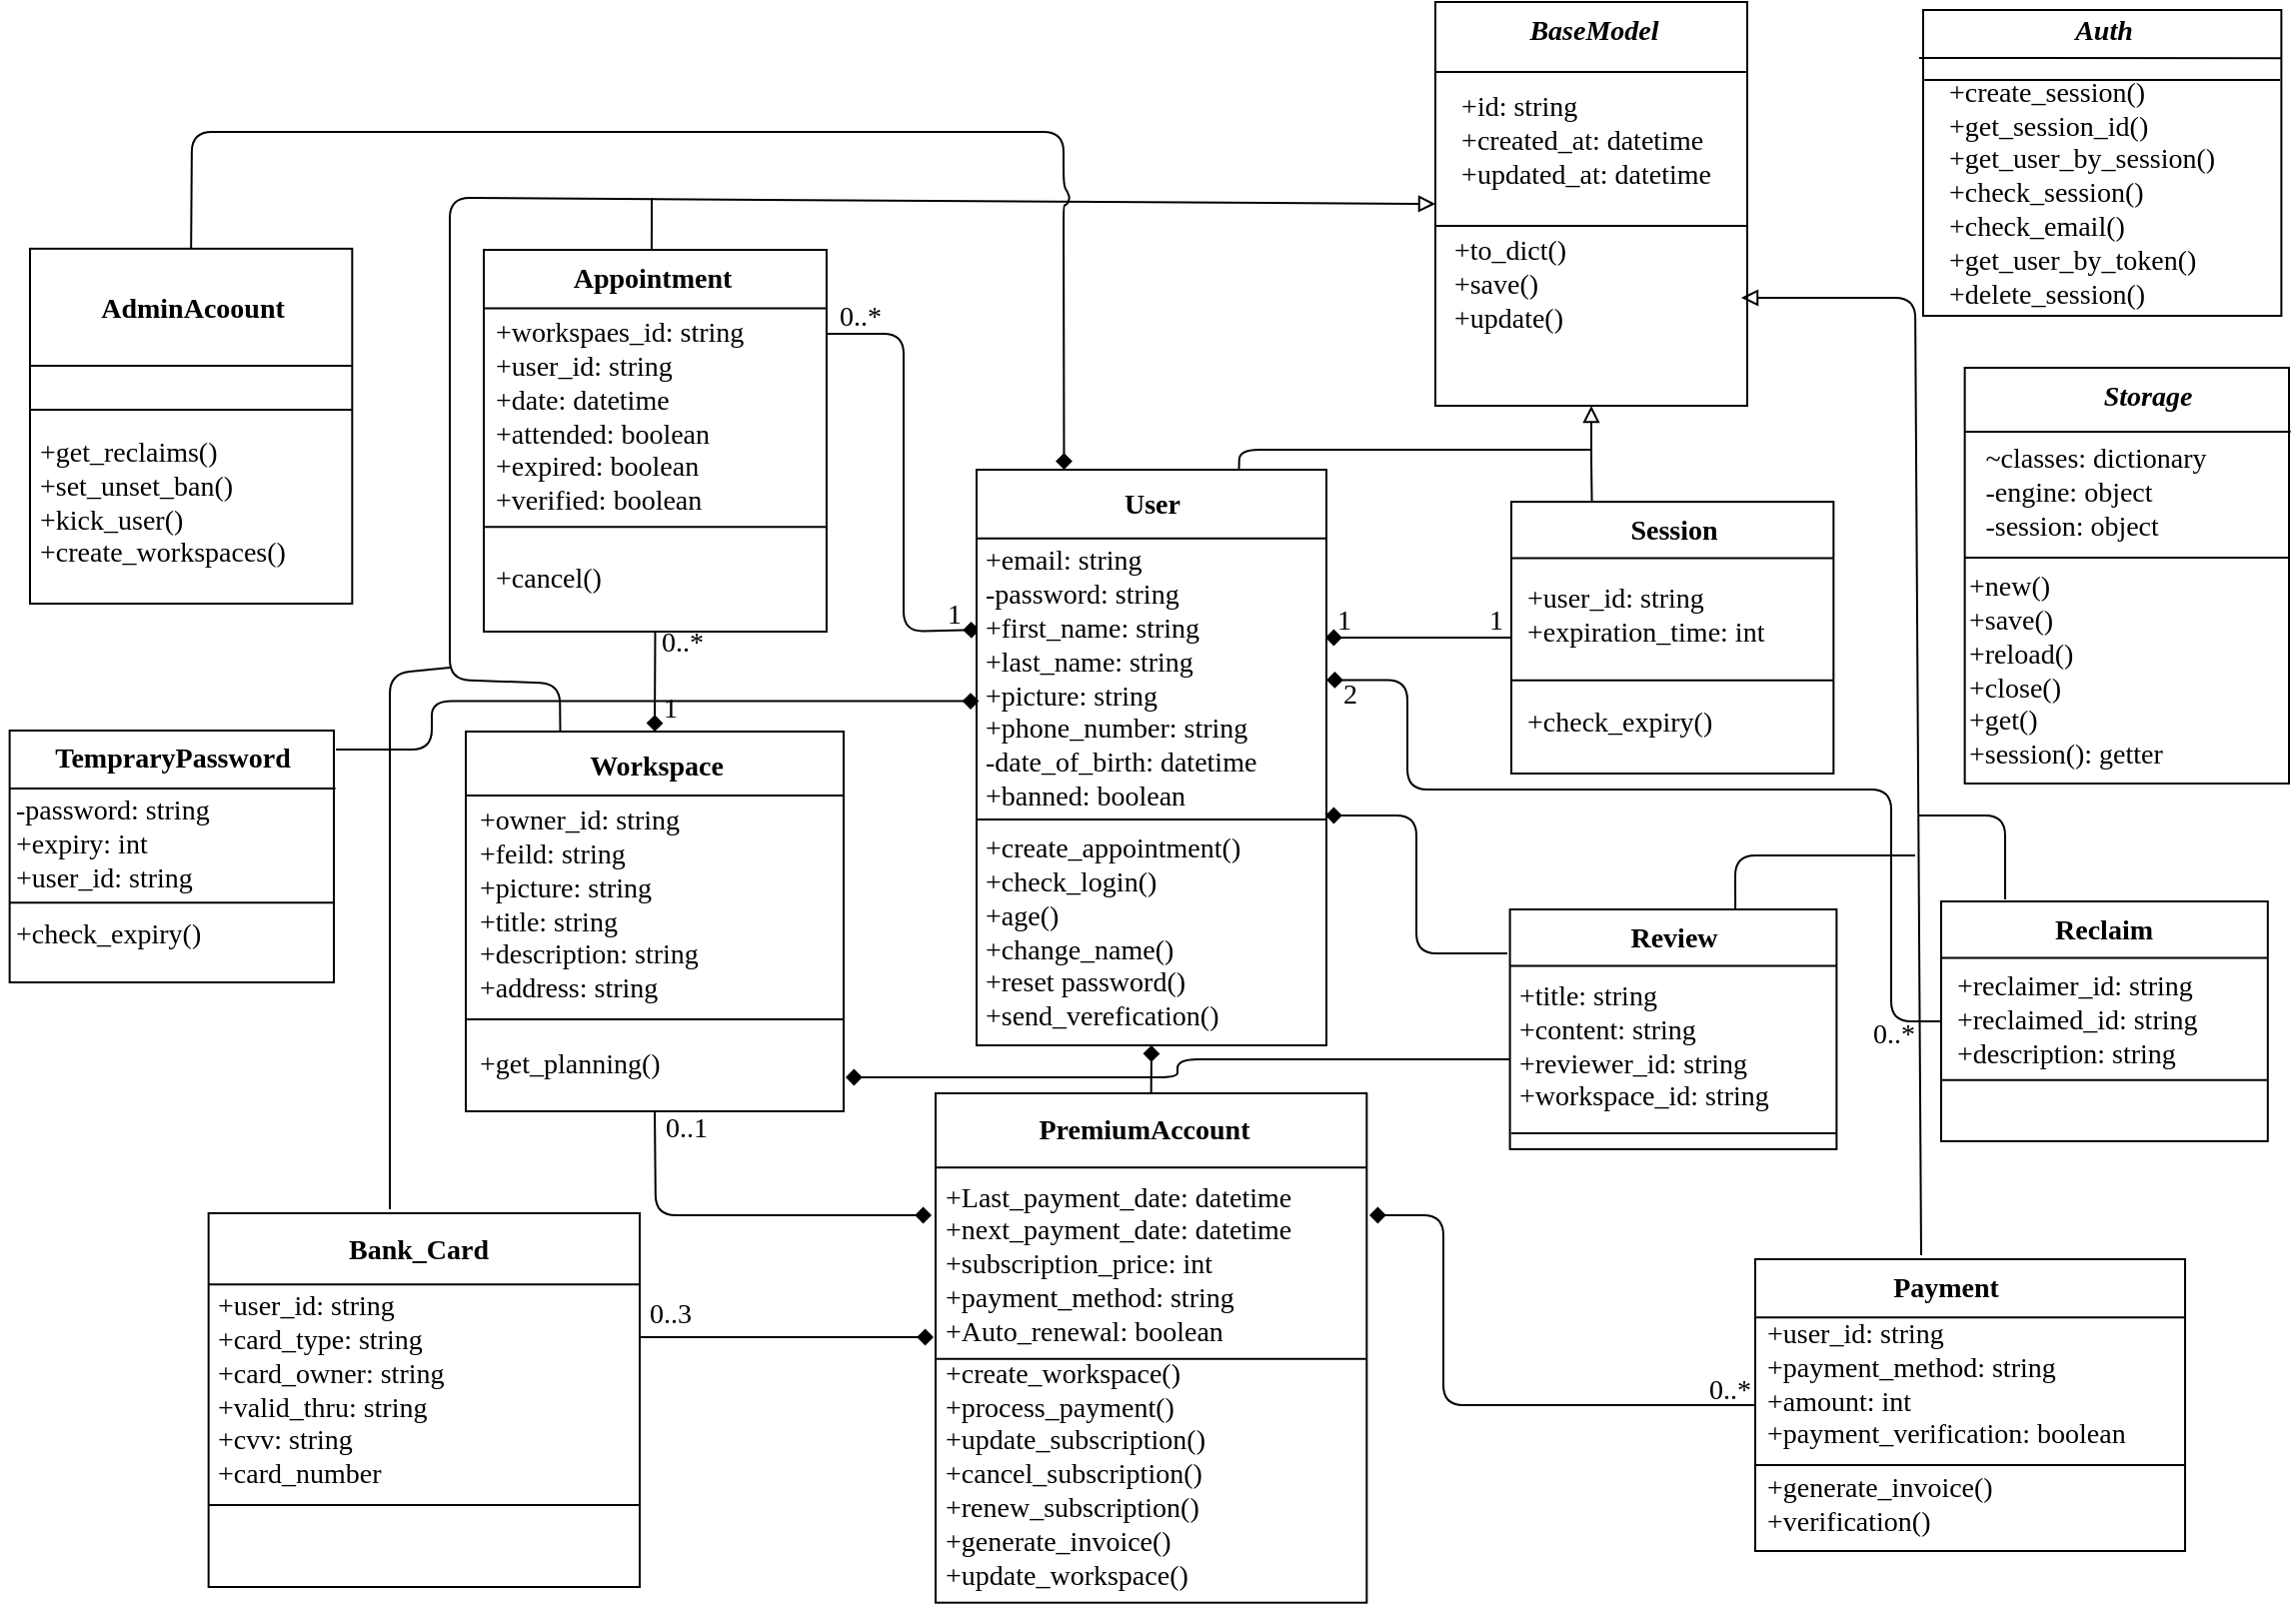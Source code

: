 <mxfile>
    <diagram id="uzlMBGcjstb1vBkUkQ1n" name="Page-1">
        <mxGraphModel dx="13137" dy="2187" grid="0" gridSize="10" guides="1" tooltips="1" connect="1" arrows="1" fold="1" page="1" pageScale="1" pageWidth="1169" pageHeight="827" background="none" math="0" shadow="0">
            <root>
                <mxCell id="0"/>
                <mxCell id="1" parent="0"/>
                <mxCell id="28" value="" style="group" parent="1" vertex="1" connectable="0">
                    <mxGeometry x="-10959" y="-1640" width="159.5" height="202" as="geometry"/>
                </mxCell>
                <mxCell id="10" value="" style="rounded=0;whiteSpace=wrap;html=1;fillColor=#ffffff;strokeColor=#000000;" parent="28" vertex="1">
                    <mxGeometry width="156" height="202" as="geometry"/>
                </mxCell>
                <mxCell id="12" value="" style="endArrow=none;html=1;entryX=1;entryY=0.25;entryDx=0;entryDy=0;exitX=0;exitY=0.25;exitDx=0;exitDy=0;strokeColor=#000000;rounded=0;" parent="28" edge="1">
                    <mxGeometry width="50" height="50" relative="1" as="geometry">
                        <mxPoint y="111.938" as="sourcePoint"/>
                        <mxPoint x="156" y="111.938" as="targetPoint"/>
                    </mxGeometry>
                </mxCell>
                <mxCell id="13" value="" style="endArrow=none;html=1;entryX=1;entryY=0.25;entryDx=0;entryDy=0;exitX=0;exitY=0.25;exitDx=0;exitDy=0;strokeColor=#000000;rounded=0;" parent="28" edge="1">
                    <mxGeometry width="50" height="50" relative="1" as="geometry">
                        <mxPoint y="35.051" as="sourcePoint"/>
                        <mxPoint x="156" y="35.051" as="targetPoint"/>
                    </mxGeometry>
                </mxCell>
                <mxCell id="15" value="&lt;font style=&quot;font-size: 14px;&quot; color=&quot;#000000&quot;&gt;&lt;i&gt;BaseModel&lt;/i&gt;&lt;/font&gt;" style="text;html=1;align=center;verticalAlign=middle;resizable=0;points=[];autosize=1;strokeColor=none;fillColor=none;fontStyle=1;fontFamily=Georgia;" parent="28" vertex="1">
                    <mxGeometry x="29.5" width="98" height="29" as="geometry"/>
                </mxCell>
                <mxCell id="16" value="&lt;div style=&quot;text-align: left; font-size: 14px;&quot;&gt;&lt;span style=&quot;background-color: initial;&quot;&gt;&lt;font style=&quot;font-size: 14px;&quot;&gt;+id: string&lt;/font&gt;&lt;/span&gt;&lt;/div&gt;&lt;div style=&quot;text-align: left; font-size: 14px;&quot;&gt;&lt;span style=&quot;background-color: initial;&quot;&gt;&lt;font style=&quot;font-size: 14px;&quot;&gt;+created_at: datetime&lt;/font&gt;&lt;/span&gt;&lt;/div&gt;&lt;div style=&quot;text-align: left; font-size: 14px;&quot;&gt;&lt;span style=&quot;background-color: initial;&quot;&gt;&lt;font style=&quot;font-size: 14px;&quot;&gt;+updated_at: datetime&lt;/font&gt;&lt;/span&gt;&lt;/div&gt;" style="text;html=1;align=center;verticalAlign=middle;resizable=0;points=[];autosize=1;strokeColor=none;fillColor=none;fontColor=#000000;fontFamily=Georgia;" parent="28" vertex="1">
                    <mxGeometry x="-6" y="39.004" width="161" height="62" as="geometry"/>
                </mxCell>
                <mxCell id="18" value="&lt;div style=&quot;text-align: left; font-size: 14px;&quot;&gt;+to_dict()&lt;br&gt;+save()&lt;/div&gt;&lt;div style=&quot;text-align: left; font-size: 14px;&quot;&gt;&lt;span style=&quot;background-color: initial;&quot;&gt;+update()&lt;/span&gt;&lt;/div&gt;" style="text;html=1;align=center;verticalAlign=middle;resizable=0;points=[];autosize=1;strokeColor=none;fillColor=none;fontColor=#000000;fontFamily=Georgia;" parent="28" vertex="1">
                    <mxGeometry x="-4" y="110.996" width="82" height="62" as="geometry"/>
                </mxCell>
                <mxCell id="48" value="" style="endArrow=none;html=1;strokeColor=#000000;fontFamily=Georgia;fontSize=14;fontColor=#000000;startArrow=diamond;startFill=1;targetPerimeterSpacing=0;sourcePerimeterSpacing=0;jumpSize=0;endFill=0;entryX=0;entryY=0.5;entryDx=0;entryDy=0;" parent="1" target="33" edge="1">
                    <mxGeometry width="50" height="50" relative="1" as="geometry">
                        <mxPoint x="-11014" y="-1322" as="sourcePoint"/>
                        <mxPoint x="-10922" y="-1326" as="targetPoint"/>
                    </mxGeometry>
                </mxCell>
                <mxCell id="54" value="1" style="edgeLabel;html=1;align=center;verticalAlign=middle;resizable=0;points=[];fontSize=14;fontFamily=Georgia;fontColor=#000000;labelBackgroundColor=none;" parent="48" vertex="1" connectable="0">
                    <mxGeometry x="-0.651" y="1" relative="1" as="geometry">
                        <mxPoint x="-7" y="-7" as="offset"/>
                    </mxGeometry>
                </mxCell>
                <mxCell id="70" value="" style="group" parent="1" vertex="1" connectable="0">
                    <mxGeometry x="-11057" y="-1416" width="176" height="7" as="geometry"/>
                </mxCell>
                <mxCell id="31" value="" style="edgeStyle=none;html=1;fontFamily=Georgia;fontSize=14;fontColor=#000000;strokeColor=#000000;exitX=0.75;exitY=0;exitDx=0;exitDy=0;endArrow=none;endFill=0;" parent="70" source="19" edge="1">
                    <mxGeometry relative="1" as="geometry">
                        <mxPoint x="176" as="targetPoint"/>
                        <Array as="points">
                            <mxPoint/>
                            <mxPoint x="137"/>
                        </Array>
                    </mxGeometry>
                </mxCell>
                <mxCell id="73" value="" style="endArrow=none;html=1;strokeColor=#000000;fontFamily=Georgia;fontSize=14;fontColor=#000000;sourcePerimeterSpacing=0;targetPerimeterSpacing=0;jumpSize=0;endFill=0;startArrow=diamond;startFill=1;entryX=0.996;entryY=0.22;entryDx=0;entryDy=0;entryPerimeter=0;exitX=0.009;exitY=0.278;exitDx=0;exitDy=0;exitPerimeter=0;" parent="1" source="19" target="63" edge="1">
                    <mxGeometry width="50" height="50" relative="1" as="geometry">
                        <mxPoint x="-11190" y="-1325" as="sourcePoint"/>
                        <mxPoint x="-11240" y="-1325" as="targetPoint"/>
                        <Array as="points">
                            <mxPoint x="-11225" y="-1325"/>
                            <mxPoint x="-11225" y="-1474"/>
                        </Array>
                    </mxGeometry>
                </mxCell>
                <mxCell id="74" value="0..*" style="edgeLabel;html=1;align=center;verticalAlign=middle;resizable=0;points=[];fontSize=14;fontFamily=Georgia;fontColor=#000000;labelBackgroundColor=none;" parent="1" vertex="1" connectable="0">
                    <mxGeometry x="-11021.003" y="-1470.004" as="geometry">
                        <mxPoint x="-226" y="-12" as="offset"/>
                    </mxGeometry>
                </mxCell>
                <mxCell id="77" value="1" style="edgeLabel;html=1;align=center;verticalAlign=middle;resizable=0;points=[];fontSize=14;fontFamily=Georgia;fontColor=#000000;labelBackgroundColor=none;" parent="1" vertex="1" connectable="0">
                    <mxGeometry x="-10995.001" y="-1319.003" as="geometry">
                        <mxPoint x="-205" y="-14" as="offset"/>
                    </mxGeometry>
                </mxCell>
                <mxCell id="87" value="" style="group" parent="1" vertex="1" connectable="0">
                    <mxGeometry x="-11435" y="-1516" width="172" height="191" as="geometry"/>
                </mxCell>
                <mxCell id="63" value="" style="rounded=0;whiteSpace=wrap;html=1;fillColor=#ffffff;strokeColor=#000000;container=0;" parent="87" vertex="1">
                    <mxGeometry width="171.47" height="191" as="geometry"/>
                </mxCell>
                <mxCell id="64" value="" style="endArrow=none;html=1;entryX=1;entryY=0.25;entryDx=0;entryDy=0;exitX=0;exitY=0.25;exitDx=0;exitDy=0;strokeColor=#000000;rounded=0;" parent="87" edge="1">
                    <mxGeometry width="50" height="50" relative="1" as="geometry">
                        <mxPoint x="0.532" y="138.67" as="sourcePoint"/>
                        <mxPoint x="172" y="138.67" as="targetPoint"/>
                    </mxGeometry>
                </mxCell>
                <mxCell id="65" value="" style="endArrow=none;html=1;entryX=1;entryY=0.25;entryDx=0;entryDy=0;exitX=0;exitY=0.25;exitDx=0;exitDy=0;strokeColor=#000000;rounded=0;" parent="87" edge="1">
                    <mxGeometry width="50" height="50" relative="1" as="geometry">
                        <mxPoint y="29.242" as="sourcePoint"/>
                        <mxPoint x="171.468" y="29.242" as="targetPoint"/>
                    </mxGeometry>
                </mxCell>
                <mxCell id="66" value="&lt;font color=&quot;#000000&quot;&gt;&lt;span style=&quot;font-size: 14px;&quot;&gt;Appointment&lt;/span&gt;&lt;/font&gt;" style="text;html=1;align=center;verticalAlign=middle;resizable=0;points=[];autosize=1;strokeColor=none;fillColor=none;fontStyle=1;fontFamily=Georgia;container=0;" parent="87" vertex="1">
                    <mxGeometry x="26.75" width="114" height="29" as="geometry"/>
                </mxCell>
                <mxCell id="67" value="&lt;div style=&quot;font-size: 14px;&quot;&gt;+workspaes_id: string&lt;/div&gt;&lt;div style=&quot;font-size: 14px;&quot;&gt;+user_id: string&lt;/div&gt;&lt;div style=&quot;font-size: 14px;&quot;&gt;+date: datetime&lt;/div&gt;&lt;div style=&quot;font-size: 14px;&quot;&gt;+attended: boolean&lt;/div&gt;&lt;div style=&quot;font-size: 14px;&quot;&gt;+expired: boolean&lt;/div&gt;&lt;div style=&quot;font-size: 14px;&quot;&gt;+verified: boolean&lt;/div&gt;" style="text;html=1;align=left;verticalAlign=middle;resizable=0;points=[];autosize=1;strokeColor=none;fillColor=none;fontColor=#000000;fontFamily=Georgia;" parent="87" vertex="1">
                    <mxGeometry x="4.351" y="27.894" width="157" height="113" as="geometry"/>
                </mxCell>
                <mxCell id="68" value="&lt;div style=&quot;font-size: 14px;&quot;&gt;&lt;span style=&quot;background-color: initial;&quot;&gt;+cancel()&lt;/span&gt;&lt;br&gt;&lt;/div&gt;" style="text;html=1;align=left;verticalAlign=middle;resizable=0;points=[];autosize=1;strokeColor=none;fillColor=none;fontColor=#000000;fontFamily=Georgia;container=0;" parent="87" vertex="1">
                    <mxGeometry x="4.351" y="150.534" width="76" height="29" as="geometry"/>
                </mxCell>
                <mxCell id="79" value="" style="rounded=0;whiteSpace=wrap;html=1;fillColor=#ffffff;strokeColor=#000000;container=0;" parent="1" vertex="1">
                    <mxGeometry x="-11444" y="-1275" width="189" height="190" as="geometry"/>
                </mxCell>
                <mxCell id="80" value="" style="endArrow=none;html=1;entryX=1;entryY=0.25;entryDx=0;entryDy=0;exitX=0;exitY=0.25;exitDx=0;exitDy=0;strokeColor=#000000;rounded=0;" parent="1" edge="1">
                    <mxGeometry width="50" height="50" relative="1" as="geometry">
                        <mxPoint x="-11443.498" y="-1130.996" as="sourcePoint"/>
                        <mxPoint x="-11254.5" y="-1130.996" as="targetPoint"/>
                    </mxGeometry>
                </mxCell>
                <mxCell id="81" value="" style="endArrow=none;html=1;entryX=1;entryY=0.25;entryDx=0;entryDy=0;exitX=0;exitY=0.25;exitDx=0;exitDy=0;strokeColor=#000000;rounded=0;" parent="1" edge="1">
                    <mxGeometry width="50" height="50" relative="1" as="geometry">
                        <mxPoint x="-11443.5" y="-1243.001" as="sourcePoint"/>
                        <mxPoint x="-11254.502" y="-1243.001" as="targetPoint"/>
                    </mxGeometry>
                </mxCell>
                <mxCell id="82" value="&lt;font color=&quot;#000000&quot;&gt;&lt;span style=&quot;font-size: 14px;&quot;&gt;Workspace&lt;/span&gt;&lt;/font&gt;" style="text;html=1;align=center;verticalAlign=middle;resizable=0;points=[];autosize=1;strokeColor=none;fillColor=none;fontStyle=1;fontFamily=Georgia;container=0;" parent="1" vertex="1">
                    <mxGeometry x="-11399.0" y="-1272" width="99" height="29" as="geometry"/>
                </mxCell>
                <mxCell id="83" value="&lt;div style=&quot;font-size: 14px;&quot;&gt;+owner_id: string&lt;/div&gt;&lt;div style=&quot;font-size: 14px;&quot;&gt;+feild: string&lt;/div&gt;&lt;div style=&quot;font-size: 14px;&quot;&gt;+picture: string&lt;/div&gt;&lt;div style=&quot;font-size: 14px;&quot;&gt;+title: string&lt;/div&gt;&lt;div style=&quot;font-size: 14px;&quot;&gt;+description: string&lt;br&gt;+address: string&lt;/div&gt;" style="text;html=1;align=left;verticalAlign=middle;resizable=0;points=[];autosize=1;strokeColor=none;fillColor=none;fontColor=#000000;fontFamily=Georgia;container=0;" parent="1" vertex="1">
                    <mxGeometry x="-11439.204" y="-1244.002" width="141" height="113" as="geometry"/>
                </mxCell>
                <mxCell id="84" value="&lt;div style=&quot;font-size: 14px;&quot;&gt;+get_planning()&lt;/div&gt;" style="text;html=1;align=left;verticalAlign=middle;resizable=0;points=[];autosize=1;strokeColor=none;fillColor=none;fontColor=#000000;fontFamily=Georgia;container=0;" parent="1" vertex="1">
                    <mxGeometry x="-11439.199" y="-1122.004" width="120" height="29" as="geometry"/>
                </mxCell>
                <mxCell id="125" value="" style="group" parent="1" vertex="1" connectable="0">
                    <mxGeometry x="-11188.5" y="-1406" width="177" height="297.002" as="geometry"/>
                </mxCell>
                <mxCell id="19" value="" style="rounded=0;whiteSpace=wrap;html=1;fillColor=#ffffff;strokeColor=#000000;container=0;" parent="125" vertex="1">
                    <mxGeometry width="175" height="288" as="geometry"/>
                </mxCell>
                <mxCell id="20" value="" style="endArrow=none;html=1;entryX=1;entryY=0.25;entryDx=0;entryDy=0;exitX=0;exitY=0.25;exitDx=0;exitDy=0;strokeColor=#000000;rounded=0;" parent="125" edge="1">
                    <mxGeometry width="50" height="50" relative="1" as="geometry">
                        <mxPoint y="174.997" as="sourcePoint"/>
                        <mxPoint x="175" y="174.997" as="targetPoint"/>
                    </mxGeometry>
                </mxCell>
                <mxCell id="21" value="" style="endArrow=none;html=1;entryX=1;entryY=0.25;entryDx=0;entryDy=0;exitX=0;exitY=0.25;exitDx=0;exitDy=0;strokeColor=#000000;rounded=0;" parent="125" edge="1">
                    <mxGeometry width="50" height="50" relative="1" as="geometry">
                        <mxPoint y="34.377" as="sourcePoint"/>
                        <mxPoint x="175" y="34.377" as="targetPoint"/>
                    </mxGeometry>
                </mxCell>
                <mxCell id="22" value="&lt;font style=&quot;font-size: 14px;&quot; color=&quot;#000000&quot;&gt;User&lt;/font&gt;" style="text;html=1;align=center;verticalAlign=middle;resizable=0;points=[];autosize=1;strokeColor=none;fillColor=none;fontStyle=1;fontFamily=Georgia;container=0;" parent="125" vertex="1">
                    <mxGeometry x="61.5" y="3.154" width="52" height="29" as="geometry"/>
                </mxCell>
                <mxCell id="24" value="&lt;div style=&quot;font-size: 14px;&quot;&gt;+create_appointment()&lt;/div&gt;&lt;div style=&quot;font-size: 14px;&quot;&gt;+check_login()&lt;/div&gt;&lt;div style=&quot;font-size: 14px;&quot;&gt;+age()&lt;/div&gt;&lt;div style=&quot;font-size: 14px;&quot;&gt;+change_name()&lt;/div&gt;&lt;div style=&quot;font-size: 14px;&quot;&gt;+reset password()&lt;/div&gt;&lt;div style=&quot;font-size: 14px;&quot;&gt;+send_verefication()&lt;/div&gt;" style="text;html=1;align=left;verticalAlign=middle;resizable=0;points=[];autosize=1;strokeColor=none;fillColor=none;fontColor=#000000;fontFamily=Georgia;container=0;" parent="125" vertex="1">
                    <mxGeometry x="2" y="175.002" width="171" height="113" as="geometry"/>
                </mxCell>
                <mxCell id="23" value="&lt;div style=&quot;font-size: 14px;&quot;&gt;+email: string&lt;/div&gt;&lt;div style=&quot;font-size: 14px;&quot;&gt;-password: string&lt;/div&gt;&lt;div style=&quot;font-size: 14px;&quot;&gt;+first_name: string&lt;/div&gt;&lt;div style=&quot;font-size: 14px;&quot;&gt;&lt;span style=&quot;background-color: initial;&quot;&gt;+last_name: string&lt;/span&gt;&lt;br&gt;&lt;/div&gt;&lt;div style=&quot;font-size: 14px;&quot;&gt;+picture: string&lt;span style=&quot;background-color: initial;&quot;&gt;&lt;br&gt;&lt;/span&gt;&lt;/div&gt;&lt;div style=&quot;font-size: 14px;&quot;&gt;+phone_number: string&lt;/div&gt;&lt;div style=&quot;font-size: 14px;&quot;&gt;-date_of_birth: datetime&lt;/div&gt;&lt;div style=&quot;font-size: 14px;&quot;&gt;+banned: boolean&lt;/div&gt;" style="text;html=1;align=left;verticalAlign=middle;resizable=0;points=[];autosize=1;strokeColor=none;fillColor=none;fontColor=#000000;fontFamily=Georgia;container=0;" parent="125" vertex="1">
                    <mxGeometry x="2" y="32.153" width="173" height="146" as="geometry"/>
                </mxCell>
                <mxCell id="154" value="" style="group" parent="1" vertex="1" connectable="0">
                    <mxGeometry x="-11357" y="-1333.5" width="41" height="29" as="geometry"/>
                </mxCell>
                <mxCell id="88" value="" style="endArrow=none;html=1;strokeColor=#000000;fontFamily=Georgia;fontSize=14;fontColor=#000000;sourcePerimeterSpacing=0;targetPerimeterSpacing=0;jumpSize=0;entryX=0.5;entryY=1;entryDx=0;entryDy=0;exitX=0.5;exitY=0;exitDx=0;exitDy=0;endFill=0;startArrow=diamond;startFill=1;" parent="154" source="79" target="63" edge="1">
                    <mxGeometry width="50" height="50" relative="1" as="geometry">
                        <mxPoint x="-13.3" y="64.5" as="sourcePoint"/>
                        <mxPoint x="36.7" y="14.5" as="targetPoint"/>
                    </mxGeometry>
                </mxCell>
                <mxCell id="153" value="0..*" style="text;html=1;align=center;verticalAlign=middle;resizable=0;points=[];autosize=1;strokeColor=none;fillColor=none;fontSize=14;fontFamily=Georgia;fontColor=#000000;" parent="154" vertex="1">
                    <mxGeometry width="41" height="29" as="geometry"/>
                </mxCell>
                <mxCell id="155" value="" style="endArrow=diamond;html=1;strokeColor=#000000;fontFamily=Georgia;fontSize=14;fontColor=#000000;sourcePerimeterSpacing=0;targetPerimeterSpacing=0;jumpSize=0;exitX=0.5;exitY=0;exitDx=0;exitDy=0;entryX=0.5;entryY=1;entryDx=0;entryDy=0;startArrow=none;startFill=0;endFill=1;" parent="1" source="115" target="19" edge="1">
                    <mxGeometry width="50" height="50" relative="1" as="geometry">
                        <mxPoint x="-11140" y="-1077" as="sourcePoint"/>
                        <mxPoint x="-11090" y="-1127" as="targetPoint"/>
                    </mxGeometry>
                </mxCell>
                <mxCell id="142" value="" style="group" parent="1" vertex="1" connectable="0">
                    <mxGeometry x="-11209" y="-1094" width="218" height="257" as="geometry"/>
                </mxCell>
                <mxCell id="115" value="" style="rounded=0;whiteSpace=wrap;html=1;fillColor=#ffffff;strokeColor=#000000;container=0;" parent="142" vertex="1">
                    <mxGeometry width="215.664" height="254.84" as="geometry"/>
                </mxCell>
                <mxCell id="116" value="" style="endArrow=none;html=1;entryX=1;entryY=0.25;entryDx=0;entryDy=0;exitX=0;exitY=0.25;exitDx=0;exitDy=0;strokeColor=#000000;rounded=0;" parent="142" edge="1">
                    <mxGeometry width="50" height="50" relative="1" as="geometry">
                        <mxPoint x="0.002" y="132.846" as="sourcePoint"/>
                        <mxPoint x="215.667" y="132.846" as="targetPoint"/>
                    </mxGeometry>
                </mxCell>
                <mxCell id="117" value="" style="endArrow=none;html=1;entryX=1;entryY=0.25;entryDx=0;entryDy=0;exitX=0;exitY=0.25;exitDx=0;exitDy=0;strokeColor=#000000;rounded=0;" parent="142" edge="1">
                    <mxGeometry width="50" height="50" relative="1" as="geometry">
                        <mxPoint y="37.085" as="sourcePoint"/>
                        <mxPoint x="215.664" y="37.085" as="targetPoint"/>
                    </mxGeometry>
                </mxCell>
                <mxCell id="118" value="&lt;font color=&quot;#000000&quot;&gt;&lt;span style=&quot;font-size: 14px;&quot;&gt;PremiumAccount&lt;/span&gt;&lt;/font&gt;" style="text;html=1;align=center;verticalAlign=middle;resizable=0;points=[];autosize=1;strokeColor=none;fillColor=none;fontStyle=1;fontFamily=Georgia;container=0;" parent="142" vertex="1">
                    <mxGeometry x="31.998" y="4.162" width="145" height="29" as="geometry"/>
                </mxCell>
                <mxCell id="119" value="&lt;div style=&quot;font-size: 14px;&quot;&gt;+Last_payment_date: datetime&lt;/div&gt;&lt;div style=&quot;font-size: 14px;&quot;&gt;+next_payment_date: datetime&lt;/div&gt;&lt;div style=&quot;font-size: 14px;&quot;&gt;+subscription_price: int&lt;/div&gt;&lt;div style=&quot;font-size: 14px;&quot;&gt;+payment_method: string&lt;/div&gt;&lt;div style=&quot;font-size: 14px;&quot;&gt;+Auto_renewal: boolean&lt;/div&gt;" style="text;html=1;align=left;verticalAlign=middle;resizable=0;points=[];autosize=1;strokeColor=none;fillColor=none;fontColor=#000000;fontFamily=Georgia;container=0;" parent="142" vertex="1">
                    <mxGeometry x="2.996" y="37.796" width="215" height="96" as="geometry"/>
                </mxCell>
                <mxCell id="120" value="&lt;div style=&quot;font-size: 14px;&quot;&gt;+create_workspace()&lt;/div&gt;&lt;div style=&quot;font-size: 14px;&quot;&gt;+process_payment()&lt;/div&gt;&lt;div style=&quot;font-size: 14px;&quot;&gt;+update_subscription()&lt;br&gt;+cancel_subscription()&lt;/div&gt;&lt;div style=&quot;font-size: 14px;&quot;&gt;+renew_subscription()&lt;br&gt;+generate_invoice()&lt;/div&gt;&lt;span style=&quot;font-size: 14px;&quot;&gt;+update_workspace()&lt;/span&gt;" style="text;html=1;align=left;verticalAlign=middle;resizable=0;points=[];autosize=1;strokeColor=none;fillColor=none;fontColor=#000000;fontFamily=Georgia;container=0;" parent="142" vertex="1">
                    <mxGeometry x="2.998" y="125.792" width="166" height="130" as="geometry"/>
                </mxCell>
                <mxCell id="147" value="" style="endArrow=none;html=1;strokeColor=#000000;fontFamily=Georgia;fontSize=14;fontColor=#000000;sourcePerimeterSpacing=0;targetPerimeterSpacing=0;jumpSize=0;endFill=0;startArrow=diamond;startFill=1;entryX=0;entryY=0.5;entryDx=0;entryDy=0;" parent="1" target="132" edge="1">
                    <mxGeometry width="50" height="50" relative="1" as="geometry">
                        <mxPoint x="-10992" y="-1033" as="sourcePoint"/>
                        <mxPoint x="-10933" y="-1024" as="targetPoint"/>
                        <Array as="points">
                            <mxPoint x="-10955" y="-1033"/>
                            <mxPoint x="-10955" y="-938"/>
                        </Array>
                    </mxGeometry>
                </mxCell>
                <mxCell id="160" value="" style="group" parent="1" vertex="1" connectable="0">
                    <mxGeometry x="-10833" y="-1011" width="285" height="146" as="geometry"/>
                </mxCell>
                <mxCell id="145" value="" style="group" parent="160" vertex="1" connectable="0">
                    <mxGeometry x="34" width="251" height="146" as="geometry"/>
                </mxCell>
                <mxCell id="132" value="" style="rounded=0;whiteSpace=wrap;html=1;fillColor=#ffffff;strokeColor=#000000;container=0;" parent="145" vertex="1">
                    <mxGeometry x="2.069e-12" width="215.02" height="146" as="geometry"/>
                </mxCell>
                <mxCell id="133" value="" style="endArrow=none;html=1;entryX=1;entryY=0.25;entryDx=0;entryDy=0;exitX=0;exitY=0.25;exitDx=0;exitDy=0;strokeColor=#000000;rounded=0;" parent="145" edge="1">
                    <mxGeometry width="50" height="50" relative="1" as="geometry">
                        <mxPoint x="0.002" y="103.004" as="sourcePoint"/>
                        <mxPoint x="215.02" y="103.004" as="targetPoint"/>
                    </mxGeometry>
                </mxCell>
                <mxCell id="134" value="" style="endArrow=none;html=1;entryX=1;entryY=0.25;entryDx=0;entryDy=0;exitX=0;exitY=0.25;exitDx=0;exitDy=0;strokeColor=#000000;rounded=0;" parent="145" edge="1">
                    <mxGeometry width="50" height="50" relative="1" as="geometry">
                        <mxPoint y="29.089" as="sourcePoint"/>
                        <mxPoint x="215.017" y="29.089" as="targetPoint"/>
                    </mxGeometry>
                </mxCell>
                <mxCell id="135" value="&lt;font color=&quot;#000000&quot;&gt;&lt;span style=&quot;font-size: 14px;&quot;&gt;Payment&lt;/span&gt;&lt;/font&gt;" style="text;html=1;align=center;verticalAlign=middle;resizable=0;points=[];autosize=1;strokeColor=none;fillColor=none;fontStyle=1;fontFamily=Georgia;container=0;" parent="145" vertex="1">
                    <mxGeometry x="54.836" width="81" height="29" as="geometry"/>
                </mxCell>
                <mxCell id="136" value="&lt;div style=&quot;font-size: 14px;&quot;&gt;+user_id: string&lt;/div&gt;&lt;div style=&quot;font-size: 14px;&quot;&gt;+payment_method: string&lt;/div&gt;&lt;div style=&quot;font-size: 14px;&quot;&gt;+amount: int&lt;/div&gt;&lt;div style=&quot;font-size: 14px;&quot;&gt;+payment_verification: boolean&lt;/div&gt;" style="text;html=1;align=left;verticalAlign=middle;resizable=0;points=[];autosize=1;strokeColor=none;fillColor=none;fontColor=#000000;fontFamily=Georgia;container=0;" parent="145" vertex="1">
                    <mxGeometry x="4.125" y="23.998" width="217" height="79" as="geometry"/>
                </mxCell>
                <mxCell id="137" value="&lt;div style=&quot;font-size: 14px;&quot;&gt;+generate_invoice()&lt;/div&gt;&lt;div style=&quot;font-size: 14px;&quot;&gt;+verification()&lt;/div&gt;" style="text;html=1;align=left;verticalAlign=middle;resizable=0;points=[];autosize=1;strokeColor=none;fillColor=none;fontColor=#000000;fontFamily=Georgia;container=0;" parent="145" vertex="1">
                    <mxGeometry x="4.121" y="99.996" width="144" height="46" as="geometry"/>
                </mxCell>
                <mxCell id="158" value="0..*" style="text;html=1;align=center;verticalAlign=middle;resizable=0;points=[];autosize=1;strokeColor=none;fillColor=none;fontSize=14;fontFamily=Georgia;fontColor=#000000;" parent="160" vertex="1">
                    <mxGeometry y="51" width="41" height="29" as="geometry"/>
                </mxCell>
                <mxCell id="161" value="" style="endArrow=none;html=1;strokeColor=#000000;fontFamily=Georgia;fontSize=14;fontColor=#000000;sourcePerimeterSpacing=0;targetPerimeterSpacing=0;jumpSize=0;entryX=0.5;entryY=1;entryDx=0;entryDy=0;endFill=0;startArrow=diamond;startFill=1;" parent="1" target="79" edge="1">
                    <mxGeometry width="50" height="50" relative="1" as="geometry">
                        <mxPoint x="-11211" y="-1033" as="sourcePoint"/>
                        <mxPoint x="-11336" y="-1012" as="targetPoint"/>
                        <Array as="points">
                            <mxPoint x="-11349" y="-1033"/>
                        </Array>
                    </mxGeometry>
                </mxCell>
                <mxCell id="162" value="0..1" style="text;html=1;align=center;verticalAlign=middle;resizable=0;points=[];autosize=1;strokeColor=none;fillColor=none;fontSize=14;fontFamily=Georgia;fontColor=#000000;" parent="1" vertex="1">
                    <mxGeometry x="-11354" y="-1091" width="40" height="29" as="geometry"/>
                </mxCell>
                <mxCell id="166" value="" style="rounded=0;whiteSpace=wrap;html=1;fillColor=#ffffff;strokeColor=#000000;container=0;" parent="1" vertex="1">
                    <mxGeometry x="-11662" y="-1516.58" width="161.17" height="177.58" as="geometry"/>
                </mxCell>
                <mxCell id="167" value="" style="endArrow=none;html=1;entryX=1;entryY=0.25;entryDx=0;entryDy=0;exitX=0;exitY=0.25;exitDx=0;exitDy=0;strokeColor=#000000;rounded=0;" parent="1" edge="1">
                    <mxGeometry width="50" height="50" relative="1" as="geometry">
                        <mxPoint x="-11662.003" y="-1436.001" as="sourcePoint"/>
                        <mxPoint x="-11500.832" y="-1436.001" as="targetPoint"/>
                    </mxGeometry>
                </mxCell>
                <mxCell id="168" value="" style="endArrow=none;html=1;entryX=1;entryY=0.25;entryDx=0;entryDy=0;exitX=0;exitY=0.25;exitDx=0;exitDy=0;strokeColor=#000000;rounded=0;" parent="1" edge="1">
                    <mxGeometry width="50" height="50" relative="1" as="geometry">
                        <mxPoint x="-11662.003" y="-1457.998" as="sourcePoint"/>
                        <mxPoint x="-11500.832" y="-1457.998" as="targetPoint"/>
                    </mxGeometry>
                </mxCell>
                <mxCell id="169" value="&lt;font color=&quot;#000000&quot;&gt;&lt;span style=&quot;font-size: 14px;&quot;&gt;AdminAcoount&lt;/span&gt;&lt;/font&gt;" style="text;html=1;align=center;verticalAlign=middle;resizable=0;points=[];autosize=1;strokeColor=none;fillColor=none;fontStyle=1;fontFamily=Georgia;container=0;" parent="1" vertex="1">
                    <mxGeometry x="-11644.92" y="-1500.003" width="127" height="29" as="geometry"/>
                </mxCell>
                <mxCell id="171" value="&lt;div style=&quot;font-size: 14px;&quot;&gt;+get_reclaims()&lt;br&gt;+set_unset_ban()&lt;/div&gt;&lt;div style=&quot;font-size: 14px;&quot;&gt;+kick_user()&lt;/div&gt;&lt;div style=&quot;font-size: 14px;&quot;&gt;+create_workspaces()&lt;/div&gt;" style="text;html=1;align=left;verticalAlign=middle;resizable=0;points=[];autosize=1;strokeColor=none;fillColor=none;fontColor=#000000;fontFamily=Georgia;" parent="1" vertex="1">
                    <mxGeometry x="-11658.913" y="-1428.004" width="155" height="79" as="geometry"/>
                </mxCell>
                <mxCell id="183" value="" style="group" parent="1" vertex="1" connectable="0">
                    <mxGeometry x="-11452" y="-1542" width="101" height="243" as="geometry"/>
                </mxCell>
                <mxCell id="121" value="" style="endArrow=block;html=1;strokeColor=#000000;fontFamily=Georgia;fontSize=14;fontColor=#000000;sourcePerimeterSpacing=0;targetPerimeterSpacing=0;jumpSize=0;endFill=0;exitX=0.25;exitY=0;exitDx=0;exitDy=0;entryX=0;entryY=0.5;entryDx=0;entryDy=0;" parent="183" source="79" target="10" edge="1">
                    <mxGeometry width="50" height="50" relative="1" as="geometry">
                        <mxPoint y="260" as="sourcePoint"/>
                        <mxPoint x="493" y="8" as="targetPoint"/>
                        <Array as="points">
                            <mxPoint x="55" y="243"/>
                            <mxPoint y="241"/>
                            <mxPoint/>
                        </Array>
                    </mxGeometry>
                </mxCell>
                <mxCell id="122" value="" style="endArrow=none;html=1;strokeColor=#000000;fontFamily=Georgia;fontSize=14;fontColor=#000000;sourcePerimeterSpacing=0;targetPerimeterSpacing=0;jumpSize=0;exitX=0.502;exitY=0;exitDx=0;exitDy=0;exitPerimeter=0;" parent="183" source="66" edge="1">
                    <mxGeometry width="50" height="50" relative="1" as="geometry">
                        <mxPoint x="281" y="83" as="sourcePoint"/>
                        <mxPoint x="101" as="targetPoint"/>
                    </mxGeometry>
                </mxCell>
                <mxCell id="47" value="" style="edgeStyle=none;html=1;fontFamily=Georgia;fontSize=14;fontColor=#000000;strokeColor=#000000;exitX=0.25;exitY=0;exitDx=0;exitDy=0;endArrow=block;endFill=0;entryX=0.5;entryY=1;entryDx=0;entryDy=0;" parent="1" source="33" target="10" edge="1">
                    <mxGeometry relative="1" as="geometry">
                        <mxPoint x="-10999.75" y="-1381" as="sourcePoint"/>
                        <mxPoint x="-10863" y="-1443.261" as="targetPoint"/>
                        <Array as="points">
                            <mxPoint x="-10881" y="-1409"/>
                        </Array>
                    </mxGeometry>
                </mxCell>
                <mxCell id="186" value="" style="group" parent="1" vertex="1" connectable="0">
                    <mxGeometry x="-10928.996" y="-1389.94" width="177.996" height="135.94" as="geometry"/>
                </mxCell>
                <mxCell id="59" value="1" style="edgeLabel;html=1;align=center;verticalAlign=middle;resizable=0;points=[];fontSize=14;fontFamily=Georgia;fontColor=#000000;labelBackgroundColor=none;" parent="186" vertex="1" connectable="0">
                    <mxGeometry x="5" y="56.946" as="geometry">
                        <mxPoint x="-5" y="3" as="offset"/>
                    </mxGeometry>
                </mxCell>
                <mxCell id="33" value="" style="rounded=0;whiteSpace=wrap;html=1;fillColor=#ffffff;strokeColor=#000000;container=0;" parent="186" vertex="1">
                    <mxGeometry x="7.996" width="161.17" height="135.94" as="geometry"/>
                </mxCell>
                <mxCell id="34" value="" style="endArrow=none;html=1;entryX=1;entryY=0.25;entryDx=0;entryDy=0;exitX=0;exitY=0.25;exitDx=0;exitDy=0;strokeColor=#000000;rounded=0;" parent="186" edge="1">
                    <mxGeometry width="50" height="50" relative="1" as="geometry">
                        <mxPoint x="7.996" y="89.356" as="sourcePoint"/>
                        <mxPoint x="169.165" y="89.356" as="targetPoint"/>
                    </mxGeometry>
                </mxCell>
                <mxCell id="35" value="" style="endArrow=none;html=1;entryX=1;entryY=0.25;entryDx=0;entryDy=0;exitX=0;exitY=0.25;exitDx=0;exitDy=0;strokeColor=#000000;rounded=0;" parent="186" edge="1">
                    <mxGeometry width="50" height="50" relative="1" as="geometry">
                        <mxPoint x="7.996" y="28.244" as="sourcePoint"/>
                        <mxPoint x="169.165" y="28.244" as="targetPoint"/>
                    </mxGeometry>
                </mxCell>
                <mxCell id="36" value="&lt;font color=&quot;#000000&quot;&gt;&lt;span style=&quot;font-size: 14px;&quot;&gt;Session&lt;/span&gt;&lt;/font&gt;" style="text;html=1;align=center;verticalAlign=middle;resizable=0;points=[];autosize=1;strokeColor=none;fillColor=none;fontStyle=1;fontFamily=Georgia;container=0;" parent="186" vertex="1">
                    <mxGeometry x="52.08" width="73" height="29" as="geometry"/>
                </mxCell>
                <mxCell id="37" value="&lt;div style=&quot;font-size: 14px;&quot;&gt;+user_id: string&lt;/div&gt;&lt;div style=&quot;font-size: 14px;&quot;&gt;&lt;/div&gt;&lt;span style=&quot;font-size: 14px;&quot;&gt;+expiration_time: int&lt;/span&gt;" style="text;html=1;align=left;verticalAlign=middle;resizable=0;points=[];autosize=1;strokeColor=none;fillColor=none;fontColor=#000000;fontFamily=Georgia;container=0;" parent="186" vertex="1">
                    <mxGeometry x="14.076" y="33.942" width="152" height="46" as="geometry"/>
                </mxCell>
                <mxCell id="242" value="&lt;div style=&quot;font-size: 14px;&quot;&gt;+check_expiry()&lt;/div&gt;" style="text;html=1;align=left;verticalAlign=middle;resizable=0;points=[];autosize=1;strokeColor=none;fillColor=none;fontColor=#000000;fontFamily=Georgia;container=0;" parent="186" vertex="1">
                    <mxGeometry x="14.076" y="95.942" width="120" height="29" as="geometry"/>
                </mxCell>
                <mxCell id="189" value="0..*" style="text;html=1;align=center;verticalAlign=middle;resizable=0;points=[];autosize=1;strokeColor=none;fillColor=none;fontSize=14;fontFamily=Georgia;fontColor=#000000;" parent="1" vertex="1">
                    <mxGeometry x="-10751" y="-1138" width="41" height="29" as="geometry"/>
                </mxCell>
                <mxCell id="191" value="2" style="text;html=1;align=center;verticalAlign=middle;resizable=0;points=[];autosize=1;strokeColor=none;fillColor=none;fontSize=14;fontFamily=Georgia;fontColor=#000000;" parent="1" vertex="1">
                    <mxGeometry x="-11015" y="-1308" width="26" height="29" as="geometry"/>
                </mxCell>
                <mxCell id="192" value="" style="endArrow=diamond;html=1;strokeColor=#000000;fontFamily=Georgia;fontSize=14;fontColor=#000000;sourcePerimeterSpacing=0;targetPerimeterSpacing=0;jumpSize=0;entryX=0.25;entryY=0;entryDx=0;entryDy=0;exitX=0.5;exitY=0;exitDx=0;exitDy=0;endFill=1;" parent="1" source="166" target="19" edge="1">
                    <mxGeometry width="50" height="50" relative="1" as="geometry">
                        <mxPoint x="-11556" y="-1594" as="sourcePoint"/>
                        <mxPoint x="-11197" y="-1404" as="targetPoint"/>
                        <Array as="points">
                            <mxPoint x="-11581" y="-1575"/>
                            <mxPoint x="-11145" y="-1575"/>
                            <mxPoint x="-11145" y="-1548"/>
                            <mxPoint x="-11143" y="-1545"/>
                            <mxPoint x="-11142" y="-1542"/>
                            <mxPoint x="-11143" y="-1539"/>
                            <mxPoint x="-11145" y="-1538"/>
                        </Array>
                    </mxGeometry>
                </mxCell>
                <mxCell id="194" value="" style="rounded=0;whiteSpace=wrap;html=1;fillColor=#ffffff;strokeColor=#000000;container=0;" parent="1" vertex="1">
                    <mxGeometry x="-11572.67" y="-1034" width="215.66" height="187" as="geometry"/>
                </mxCell>
                <mxCell id="195" value="" style="endArrow=none;html=1;entryX=1;entryY=0.25;entryDx=0;entryDy=0;exitX=0;exitY=0.25;exitDx=0;exitDy=0;strokeColor=#000000;rounded=0;" parent="1" edge="1">
                    <mxGeometry width="50" height="50" relative="1" as="geometry">
                        <mxPoint x="-11572.668" y="-887.999" as="sourcePoint"/>
                        <mxPoint x="-11357.003" y="-887.999" as="targetPoint"/>
                    </mxGeometry>
                </mxCell>
                <mxCell id="196" value="" style="endArrow=none;html=1;entryX=1;entryY=0.25;entryDx=0;entryDy=0;exitX=0;exitY=0.25;exitDx=0;exitDy=0;strokeColor=#000000;rounded=0;" parent="1" edge="1">
                    <mxGeometry width="50" height="50" relative="1" as="geometry">
                        <mxPoint x="-11572.67" y="-998.358" as="sourcePoint"/>
                        <mxPoint x="-11357.006" y="-998.358" as="targetPoint"/>
                    </mxGeometry>
                </mxCell>
                <mxCell id="197" value="&lt;font color=&quot;#000000&quot;&gt;&lt;span style=&quot;font-size: 14px;&quot;&gt;Bank_Card&lt;/span&gt;&lt;/font&gt;" style="text;html=1;align=center;verticalAlign=middle;resizable=0;points=[];autosize=1;strokeColor=none;fillColor=none;fontStyle=1;fontFamily=Georgia;container=0;" parent="1" vertex="1">
                    <mxGeometry x="-11518.002" y="-1030" width="100" height="29" as="geometry"/>
                </mxCell>
                <mxCell id="198" value="&lt;div style=&quot;font-size: 14px;&quot;&gt;+user_id: string&lt;/div&gt;&lt;div style=&quot;font-size: 14px;&quot;&gt;+card_type: string&lt;/div&gt;&lt;div style=&quot;font-size: 14px;&quot;&gt;+card_owner: string&lt;/div&gt;&lt;div style=&quot;font-size: 14px;&quot;&gt;+valid_thru: string&lt;/div&gt;&lt;div style=&quot;font-size: 14px;&quot;&gt;+cvv: string&lt;/div&gt;&lt;div style=&quot;font-size: 14px;&quot;&gt;+card_number&lt;/div&gt;" style="text;html=1;align=left;verticalAlign=middle;resizable=0;points=[];autosize=1;strokeColor=none;fillColor=none;fontColor=#000000;fontFamily=Georgia;container=0;" parent="1" vertex="1">
                    <mxGeometry x="-11569.674" y="-1001.005" width="146" height="113" as="geometry"/>
                </mxCell>
                <mxCell id="203" value="1" style="text;html=1;align=center;verticalAlign=middle;resizable=0;points=[];autosize=1;strokeColor=none;fillColor=none;fontColor=#000000;fontFamily=Georgia;fontSize=14;" parent="1" vertex="1">
                    <mxGeometry x="-11354" y="-1301" width="24" height="29" as="geometry"/>
                </mxCell>
                <mxCell id="204" value="" style="endArrow=diamond;html=1;fontFamily=Georgia;fontSize=14;fontColor=#000000;strokeColor=#000000;endFill=1;" parent="1" edge="1">
                    <mxGeometry width="50" height="50" relative="1" as="geometry">
                        <mxPoint x="-11357" y="-972" as="sourcePoint"/>
                        <mxPoint x="-11210" y="-972" as="targetPoint"/>
                    </mxGeometry>
                </mxCell>
                <mxCell id="205" value="0..3" style="text;html=1;align=center;verticalAlign=middle;resizable=0;points=[];autosize=1;strokeColor=none;fillColor=none;fontSize=14;fontFamily=Georgia;fontColor=#000000;" parent="1" vertex="1">
                    <mxGeometry x="-11363" y="-998" width="42" height="29" as="geometry"/>
                </mxCell>
                <mxCell id="206" value="" style="endArrow=none;html=1;strokeColor=#000000;fontFamily=Georgia;fontSize=14;fontColor=#000000;" parent="1" edge="1">
                    <mxGeometry width="50" height="50" relative="1" as="geometry">
                        <mxPoint x="-11452" y="-1307" as="sourcePoint"/>
                        <mxPoint x="-11482" y="-1036" as="targetPoint"/>
                        <Array as="points">
                            <mxPoint x="-11482" y="-1304"/>
                            <mxPoint x="-11482" y="-1162"/>
                        </Array>
                    </mxGeometry>
                </mxCell>
                <mxCell id="241" value="" style="group" parent="1" vertex="1" connectable="0">
                    <mxGeometry x="-10698.999" y="-1457" width="167.819" height="208.004" as="geometry"/>
                </mxCell>
                <mxCell id="233" value="" style="rounded=0;whiteSpace=wrap;html=1;fillColor=#ffffff;strokeColor=#000000;container=0;" parent="241" vertex="1">
                    <mxGeometry x="4.819" width="162.18" height="208" as="geometry"/>
                </mxCell>
                <mxCell id="234" value="" style="endArrow=none;html=1;entryX=1;entryY=0.25;entryDx=0;entryDy=0;strokeColor=#000000;rounded=0;" parent="241" edge="1">
                    <mxGeometry width="50" height="50" relative="1" as="geometry">
                        <mxPoint x="4.569" y="95" as="sourcePoint"/>
                        <mxPoint x="167.245" y="94.997" as="targetPoint"/>
                    </mxGeometry>
                </mxCell>
                <mxCell id="235" value="" style="endArrow=none;html=1;strokeColor=#000000;rounded=0;" parent="241" edge="1">
                    <mxGeometry width="50" height="50" relative="1" as="geometry">
                        <mxPoint x="4.819" y="32" as="sourcePoint"/>
                        <mxPoint x="167.819" y="32" as="targetPoint"/>
                    </mxGeometry>
                </mxCell>
                <mxCell id="236" value="&lt;font color=&quot;#000000&quot;&gt;&lt;span style=&quot;font-size: 14px;&quot;&gt;&lt;i&gt;Storage&lt;/i&gt;&lt;/span&gt;&lt;/font&gt;" style="text;html=1;align=center;verticalAlign=middle;resizable=0;points=[];autosize=1;strokeColor=none;fillColor=none;fontStyle=1;fontFamily=Georgia;container=0;" parent="241" vertex="1">
                    <mxGeometry x="58.689" width="75" height="29" as="geometry"/>
                </mxCell>
                <mxCell id="237" value="&lt;div style=&quot;text-align: left; font-size: 14px;&quot;&gt;~classes: dictionary&lt;/div&gt;&lt;div style=&quot;text-align: left; font-size: 14px;&quot;&gt;-engine: object&lt;/div&gt;&lt;div style=&quot;text-align: left; font-size: 14px;&quot;&gt;-session: object&lt;/div&gt;" style="text;html=1;align=center;verticalAlign=middle;resizable=0;points=[];autosize=1;strokeColor=none;fillColor=none;fontColor=#000000;fontFamily=Georgia;container=0;" parent="241" vertex="1">
                    <mxGeometry y="32.0" width="140" height="62" as="geometry"/>
                </mxCell>
                <mxCell id="238" value="&lt;div style=&quot;font-size: 14px;&quot;&gt;+new()&lt;/div&gt;&lt;div style=&quot;font-size: 14px;&quot;&gt;+save()&lt;/div&gt;&lt;div style=&quot;font-size: 14px;&quot;&gt;+reload()&lt;/div&gt;&lt;div style=&quot;font-size: 14px;&quot;&gt;+close()&lt;/div&gt;&lt;div style=&quot;font-size: 14px;&quot;&gt;+get()&lt;/div&gt;&lt;div style=&quot;font-size: 14px;&quot;&gt;+session(): getter&lt;/div&gt;" style="text;html=1;align=left;verticalAlign=middle;resizable=0;points=[];autosize=1;strokeColor=none;fillColor=none;fontColor=#000000;fontFamily=Georgia;container=0;" parent="241" vertex="1">
                    <mxGeometry x="4.82" y="95.004" width="126" height="113" as="geometry"/>
                </mxCell>
                <mxCell id="163" value="" style="endArrow=block;html=1;strokeColor=#000000;fontFamily=Georgia;fontSize=14;fontColor=#000000;sourcePerimeterSpacing=0;targetPerimeterSpacing=0;jumpSize=0;endFill=0;" parent="1" edge="1">
                    <mxGeometry width="50" height="50" relative="1" as="geometry">
                        <mxPoint x="-10716" y="-1013" as="sourcePoint"/>
                        <mxPoint x="-10806" y="-1492" as="targetPoint"/>
                        <Array as="points">
                            <mxPoint x="-10719" y="-1492"/>
                        </Array>
                    </mxGeometry>
                </mxCell>
                <mxCell id="243" value="" style="endArrow=none;html=1;strokeColor=#000000;entryX=0;entryY=0.5;entryDx=0;entryDy=0;edgeStyle=orthogonalEdgeStyle;endFill=0;startArrow=diamond;startFill=1;" parent="1" source="23" target="176" edge="1">
                    <mxGeometry width="50" height="50" relative="1" as="geometry">
                        <mxPoint x="-10821" y="-1108" as="sourcePoint"/>
                        <mxPoint x="-10771" y="-1158" as="targetPoint"/>
                        <Array as="points">
                            <mxPoint x="-10973" y="-1301"/>
                            <mxPoint x="-10973" y="-1246"/>
                            <mxPoint x="-10731" y="-1246"/>
                            <mxPoint x="-10731" y="-1130"/>
                        </Array>
                    </mxGeometry>
                </mxCell>
                <mxCell id="176" value="" style="rounded=0;whiteSpace=wrap;html=1;fillColor=#ffffff;strokeColor=#000000;container=0;" parent="1" vertex="1">
                    <mxGeometry x="-10705.997" y="-1190" width="163.396" height="119.94" as="geometry"/>
                </mxCell>
                <mxCell id="177" value="" style="endArrow=none;html=1;entryX=1;entryY=0.25;entryDx=0;entryDy=0;exitX=0;exitY=0.25;exitDx=0;exitDy=0;strokeColor=#000000;rounded=0;" parent="1" edge="1">
                    <mxGeometry width="50" height="50" relative="1" as="geometry">
                        <mxPoint x="-10706" y="-1100.644" as="sourcePoint"/>
                        <mxPoint x="-10542.601" y="-1100.644" as="targetPoint"/>
                    </mxGeometry>
                </mxCell>
                <mxCell id="178" value="" style="endArrow=none;html=1;entryX=1;entryY=0.25;entryDx=0;entryDy=0;exitX=0;exitY=0.25;exitDx=0;exitDy=0;strokeColor=#000000;rounded=0;" parent="1" edge="1">
                    <mxGeometry width="50" height="50" relative="1" as="geometry">
                        <mxPoint x="-10706" y="-1161.756" as="sourcePoint"/>
                        <mxPoint x="-10542.601" y="-1161.756" as="targetPoint"/>
                    </mxGeometry>
                </mxCell>
                <mxCell id="179" value="&lt;font color=&quot;#000000&quot;&gt;&lt;span style=&quot;font-size: 14px;&quot;&gt;Reclaim&lt;/span&gt;&lt;/font&gt;" style="text;html=1;align=center;verticalAlign=middle;resizable=0;points=[];autosize=1;strokeColor=none;fillColor=none;fontStyle=1;fontFamily=Georgia;container=0;" parent="1" vertex="1">
                    <mxGeometry x="-10663.334" y="-1190" width="77" height="29" as="geometry"/>
                </mxCell>
                <mxCell id="180" value="&lt;div style=&quot;font-size: 14px;&quot;&gt;+reclaimer_id: string&lt;/div&gt;&lt;div style=&quot;font-size: 14px;&quot;&gt;+reclaimed_id: string&lt;/div&gt;&lt;div style=&quot;font-size: 14px;&quot;&gt;+description: string&lt;/div&gt;" style="text;html=1;align=left;verticalAlign=middle;resizable=0;points=[];autosize=1;strokeColor=none;fillColor=none;fontColor=#000000;fontFamily=Georgia;container=0;" parent="1" vertex="1">
                    <mxGeometry x="-10699.836" y="-1160.998" width="153" height="62" as="geometry"/>
                </mxCell>
                <mxCell id="244" value="" style="rounded=0;whiteSpace=wrap;html=1;fillColor=#ffffff;strokeColor=#000000;container=0;" parent="1" vertex="1">
                    <mxGeometry x="-10921.697" y="-1186" width="163.396" height="119.94" as="geometry"/>
                </mxCell>
                <mxCell id="245" value="" style="endArrow=none;html=1;exitX=0.004;exitY=0.934;exitDx=0;exitDy=0;strokeColor=#000000;rounded=0;exitPerimeter=0;" parent="1" source="244" edge="1">
                    <mxGeometry width="50" height="50" relative="1" as="geometry">
                        <mxPoint x="-10921.7" y="-1096.644" as="sourcePoint"/>
                        <mxPoint x="-10758" y="-1074" as="targetPoint"/>
                    </mxGeometry>
                </mxCell>
                <mxCell id="246" value="" style="endArrow=none;html=1;entryX=1;entryY=0.25;entryDx=0;entryDy=0;exitX=0;exitY=0.25;exitDx=0;exitDy=0;strokeColor=#000000;rounded=0;" parent="1" edge="1">
                    <mxGeometry width="50" height="50" relative="1" as="geometry">
                        <mxPoint x="-10921.7" y="-1157.756" as="sourcePoint"/>
                        <mxPoint x="-10758.301" y="-1157.756" as="targetPoint"/>
                    </mxGeometry>
                </mxCell>
                <mxCell id="247" value="&lt;font color=&quot;#000000&quot;&gt;&lt;span style=&quot;font-size: 14px;&quot;&gt;Review&lt;/span&gt;&lt;/font&gt;" style="text;html=1;align=center;verticalAlign=middle;resizable=0;points=[];autosize=1;strokeColor=none;fillColor=none;fontStyle=1;fontFamily=Georgia;container=0;" parent="1" vertex="1">
                    <mxGeometry x="-10875.034" y="-1186" width="70" height="29" as="geometry"/>
                </mxCell>
                <mxCell id="248" value="&lt;div style=&quot;font-size: 14px;&quot;&gt;+title: string&lt;/div&gt;&lt;div style=&quot;font-size: 14px;&quot;&gt;&lt;span style=&quot;background-color: initial;&quot;&gt;+content: string&lt;/span&gt;&lt;br&gt;&lt;/div&gt;&lt;div style=&quot;font-size: 14px;&quot;&gt;&lt;div&gt;+reviewer_id: string&lt;/div&gt;&lt;div&gt;+workspace_id: string&lt;/div&gt;&lt;/div&gt;" style="text;html=1;align=left;verticalAlign=middle;resizable=0;points=[];autosize=1;strokeColor=none;fillColor=none;fontColor=#000000;fontFamily=Georgia;container=0;" parent="1" vertex="1">
                    <mxGeometry x="-10918.536" y="-1156.998" width="157" height="79" as="geometry"/>
                </mxCell>
                <mxCell id="251" value="" style="endArrow=diamond;html=1;strokeColor=#000000;edgeStyle=elbowEdgeStyle;endFill=1;" parent="1" edge="1">
                    <mxGeometry width="50" height="50" relative="1" as="geometry">
                        <mxPoint x="-10923" y="-1164" as="sourcePoint"/>
                        <mxPoint x="-11014" y="-1233" as="targetPoint"/>
                    </mxGeometry>
                </mxCell>
                <mxCell id="252" value="" style="endArrow=diamond;html=1;strokeColor=#000000;edgeStyle=elbowEdgeStyle;endFill=1;" parent="1" edge="1">
                    <mxGeometry width="50" height="50" relative="1" as="geometry">
                        <mxPoint x="-10921.7" y="-1111" as="sourcePoint"/>
                        <mxPoint x="-11254" y="-1102" as="targetPoint"/>
                    </mxGeometry>
                </mxCell>
                <mxCell id="226" value="" style="rounded=0;whiteSpace=wrap;html=1;fillColor=#ffffff;strokeColor=#000000;" parent="1" vertex="1">
                    <mxGeometry x="-10715" y="-1636" width="179.18" height="153" as="geometry"/>
                </mxCell>
                <mxCell id="227" value="" style="endArrow=none;html=1;exitX=0;exitY=0.25;exitDx=0;exitDy=0;strokeColor=#000000;rounded=0;" parent="1" edge="1">
                    <mxGeometry width="50" height="50" relative="1" as="geometry">
                        <mxPoint x="-10714.41" y="-1600.998" as="sourcePoint"/>
                        <mxPoint x="-10536.41" y="-1601" as="targetPoint"/>
                    </mxGeometry>
                </mxCell>
                <mxCell id="228" value="" style="endArrow=none;html=1;entryX=1;entryY=0.25;entryDx=0;entryDy=0;strokeColor=#000000;rounded=0;" parent="1" edge="1">
                    <mxGeometry width="50" height="50" relative="1" as="geometry">
                        <mxPoint x="-10717" y="-1612" as="sourcePoint"/>
                        <mxPoint x="-10535.824" y="-1611.908" as="targetPoint"/>
                    </mxGeometry>
                </mxCell>
                <mxCell id="229" value="&lt;font style=&quot;font-size: 14px;&quot; color=&quot;#000000&quot;&gt;&lt;i&gt;Auth&lt;/i&gt;&lt;/font&gt;" style="text;html=1;align=center;verticalAlign=middle;resizable=0;points=[];autosize=1;strokeColor=none;fillColor=none;fontStyle=1;fontFamily=Georgia;" parent="1" vertex="1">
                    <mxGeometry x="-10652.41" y="-1639.996" width="54" height="29" as="geometry"/>
                </mxCell>
                <mxCell id="230" value="&lt;div style=&quot;text-align: left; font-size: 14px;&quot;&gt;&lt;br&gt;&lt;/div&gt;" style="text;html=1;align=center;verticalAlign=middle;resizable=0;points=[];autosize=1;strokeColor=none;fillColor=none;fontColor=#000000;fontFamily=Georgia;" parent="1" vertex="1">
                    <mxGeometry x="-10617.699" y="-1595.903" width="18" height="29" as="geometry"/>
                </mxCell>
                <mxCell id="231" value="&lt;div style=&quot;text-align: left; font-size: 14px;&quot;&gt;+create_session()&lt;br&gt;+get_session_id&lt;span style=&quot;background-color: initial;&quot;&gt;()&lt;/span&gt;&lt;/div&gt;&lt;div style=&quot;text-align: left; font-size: 14px;&quot;&gt;+get_user_by_session()&lt;/div&gt;&lt;div style=&quot;text-align: left; font-size: 14px;&quot;&gt;+check_session()&lt;/div&gt;&lt;div style=&quot;text-align: left; font-size: 14px;&quot;&gt;+check_email()&lt;/div&gt;&lt;div style=&quot;text-align: left; font-size: 14px;&quot;&gt;+get_user_by_token()&lt;/div&gt;&lt;div style=&quot;text-align: left; font-size: 14px;&quot;&gt;+delete_session()&lt;/div&gt;" style="text;html=1;align=center;verticalAlign=middle;resizable=0;points=[];autosize=1;strokeColor=none;fillColor=none;fontColor=#000000;fontFamily=Georgia;" parent="1" vertex="1">
                    <mxGeometry x="-10720.999" y="-1609.003" width="169" height="130" as="geometry"/>
                </mxCell>
                <mxCell id="253" value="" style="group" parent="1" vertex="1" connectable="0">
                    <mxGeometry x="-11677" y="-1275.5" width="167.82" height="188.5" as="geometry"/>
                </mxCell>
                <mxCell id="254" value="" style="rounded=0;whiteSpace=wrap;html=1;fillColor=#ffffff;strokeColor=#000000;container=0;" parent="253" vertex="1">
                    <mxGeometry x="4.82" width="162.18" height="126" as="geometry"/>
                </mxCell>
                <mxCell id="255" value="" style="endArrow=none;html=1;entryX=1;entryY=0.25;entryDx=0;entryDy=0;strokeColor=#000000;rounded=0;" parent="253" edge="1">
                    <mxGeometry width="50" height="50" relative="1" as="geometry">
                        <mxPoint x="4.569" y="86.092" as="sourcePoint"/>
                        <mxPoint x="167.246" y="86.09" as="targetPoint"/>
                    </mxGeometry>
                </mxCell>
                <mxCell id="256" value="" style="endArrow=none;html=1;strokeColor=#000000;rounded=0;" parent="253" edge="1">
                    <mxGeometry width="50" height="50" relative="1" as="geometry">
                        <mxPoint x="4.819" y="28.999" as="sourcePoint"/>
                        <mxPoint x="167.82" y="28.999" as="targetPoint"/>
                    </mxGeometry>
                </mxCell>
                <mxCell id="258" value="&lt;div style=&quot;font-size: 14px;&quot;&gt;-password: string&lt;/div&gt;&lt;div style=&quot;font-size: 14px;&quot;&gt;+expiry: int&lt;/div&gt;&lt;div style=&quot;font-size: 14px;&quot;&gt;+user_id: string&lt;/div&gt;" style="text;html=1;align=left;verticalAlign=middle;resizable=0;points=[];autosize=1;strokeColor=none;fillColor=none;fontColor=#000000;fontFamily=Georgia;container=0;" parent="253" vertex="1">
                    <mxGeometry x="5.91" y="26.281" width="126" height="62" as="geometry"/>
                </mxCell>
                <mxCell id="264" value="&lt;font size=&quot;1&quot; face=&quot;Georgia&quot; color=&quot;#000000&quot;&gt;&lt;b style=&quot;font-size: 14px;&quot;&gt;TempraryPassword&lt;/b&gt;&lt;/font&gt;" style="text;html=1;align=center;verticalAlign=middle;resizable=0;points=[];autosize=1;strokeColor=none;fillColor=none;" parent="253" vertex="1">
                    <mxGeometry x="5.909" width="160" height="29" as="geometry"/>
                </mxCell>
                <mxCell id="265" value="&lt;div style=&quot;font-size: 14px;&quot;&gt;+check_expiry()&lt;/div&gt;" style="text;html=1;align=left;verticalAlign=middle;resizable=0;points=[];autosize=1;strokeColor=none;fillColor=none;fontColor=#000000;fontFamily=Georgia;container=0;" parent="253" vertex="1">
                    <mxGeometry x="5.91" y="88.28" width="120" height="29" as="geometry"/>
                </mxCell>
                <mxCell id="260" value="" style="endArrow=diamond;html=1;strokeColor=#000000;endFill=1;edgeStyle=orthogonalEdgeStyle;entryX=0.007;entryY=0.402;entryDx=0;entryDy=0;entryPerimeter=0;" parent="1" target="19" edge="1">
                    <mxGeometry width="50" height="50" relative="1" as="geometry">
                        <mxPoint x="-11509" y="-1266" as="sourcePoint"/>
                        <mxPoint x="-11188.5" y="-1301" as="targetPoint"/>
                        <Array as="points">
                            <mxPoint x="-11461" y="-1266"/>
                            <mxPoint x="-11461" y="-1290"/>
                        </Array>
                    </mxGeometry>
                </mxCell>
                <mxCell id="266" value="" style="endArrow=none;html=1;strokeColor=#000000;fontFamily=Georgia;fontSize=14;fontColor=#000000;" parent="1" edge="1">
                    <mxGeometry width="50" height="50" relative="1" as="geometry">
                        <mxPoint x="-10717" y="-1233" as="sourcePoint"/>
                        <mxPoint x="-10674" y="-1191" as="targetPoint"/>
                        <Array as="points">
                            <mxPoint x="-10674" y="-1233"/>
                        </Array>
                    </mxGeometry>
                </mxCell>
                <mxCell id="267" value="" style="endArrow=none;html=1;strokeColor=#000000;fontFamily=Georgia;fontSize=14;fontColor=#000000;entryX=0.69;entryY=-0.003;entryDx=0;entryDy=0;entryPerimeter=0;" parent="1" target="244" edge="1">
                    <mxGeometry width="50" height="50" relative="1" as="geometry">
                        <mxPoint x="-10719" y="-1213" as="sourcePoint"/>
                        <mxPoint x="-10664" y="-1181" as="targetPoint"/>
                        <Array as="points">
                            <mxPoint x="-10809" y="-1213"/>
                        </Array>
                    </mxGeometry>
                </mxCell>
            </root>
        </mxGraphModel>
    </diagram>
</mxfile>

